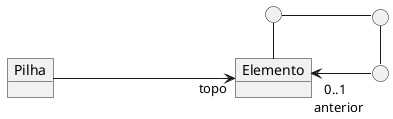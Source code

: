 @startuml mod04ima06
skinparam linetype ortho
object "Pilha" as pi 
object "Elemento" as el 
circle " " as p1
circle " " as p2
circle " " as p3
left to right direction
pi ----> "topo" el  
el -left- p1
p1 -down- p2
p2 -right- p3
p3 -up->"0..1 \n anterior" el
@enduml